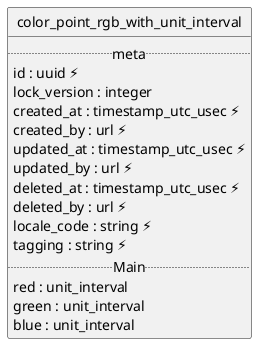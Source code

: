 @startuml uml
skinparam monochrome true
skinparam linetype ortho
hide circle

entity color_point_rgb_with_unit_interval {
  .. meta ..
  id : uuid ⚡
  lock_version : integer
  created_at : timestamp_utc_usec ⚡
  created_by : url ⚡
  updated_at : timestamp_utc_usec ⚡
  updated_by : url ⚡
  deleted_at : timestamp_utc_usec ⚡
  deleted_by : url ⚡
  locale_code : string ⚡
  tagging : string ⚡
  .. Main ..
  red : unit_interval
  green : unit_interval
  blue : unit_interval
}

@enduml
